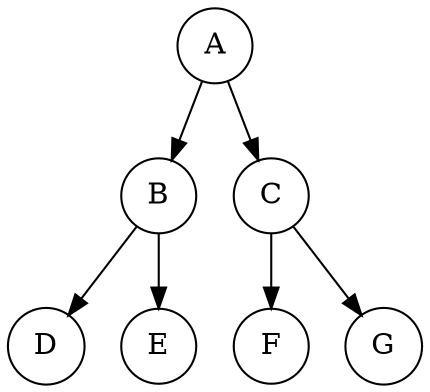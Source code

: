 digraph SimpleTree {
    // Set a circular shape for nodes
    node [shape=circle];

    // Define the tree structure
    A -> {B C};
    B -> {D E};
    C -> {F G};
}

